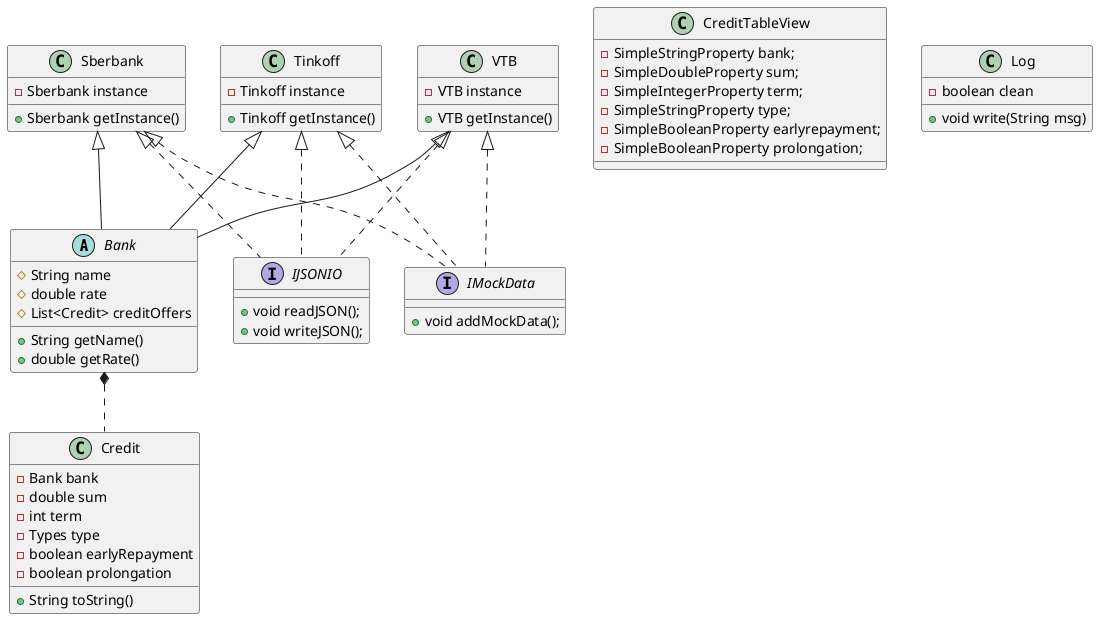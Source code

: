 @startuml
'https://plantuml.com/class-diagram

abstract class Bank{
 #String name
 #double rate
 #List<Credit> creditOffers
 +String getName()
 +double getRate()
}

class Sberbank{
-Sberbank instance
+Sberbank getInstance()
}

class Tinkoff{
-Tinkoff instance
+Tinkoff getInstance()
}

class VTB{
-VTB instance
+VTB getInstance()
}

class Credit{
-Bank bank
-double sum
-int term
-Types type
-boolean earlyRepayment
-boolean prolongation
+String toString()
}

class CreditTableView{
- SimpleStringProperty bank;
- SimpleDoubleProperty sum;
- SimpleIntegerProperty term;
- SimpleStringProperty type;
- SimpleBooleanProperty earlyrepayment;
- SimpleBooleanProperty prolongation;
}

interface IJSONIO{
+void readJSON();
+void writeJSON();
}

interface IMockData{
+void addMockData();
}

class Log{
-boolean clean
+void write(String msg)
}

Sberbank <|-- Bank
Tinkoff <|-- Bank
VTB <|-- Bank

Sberbank <|.. IJSONIO
VTB <|.. IJSONIO
Tinkoff <|.. IJSONIO

Sberbank <|.. IMockData
VTB <|.. IMockData
Tinkoff <|.. IMockData

Bank *.. Credit

@enduml